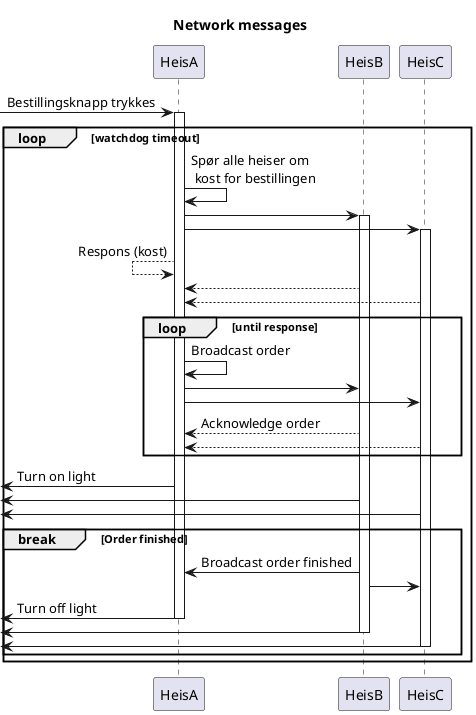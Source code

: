 @startuml Network sequence

title Network messages

participant HeisA as A
participant HeisB as B
participant HeisC as C





 -> A: Bestillingsknapp trykkes
 activate A

loop watchdog timeout

    A -> A: Spør alle heiser om\n kost for bestillingen
    A -> B
    activate B
    A -> C
    activate C

    A <-- A: Respons (kost)
    A <-- B
    A <-- C


    loop until response
    A -> A: Broadcast order
    A -> B
    A -> C

    A <-- B: Acknowledge order
    A <-- C
    end

    <- A: Turn on light
    <- B
    <- C

    break Order finished
        B -> A: Broadcast order finished
        B -> C
    <- A: Turn off light
    deactivate A
    <- B
        deactivate B
    <- C
        deactivate C

end
end


@enduml
